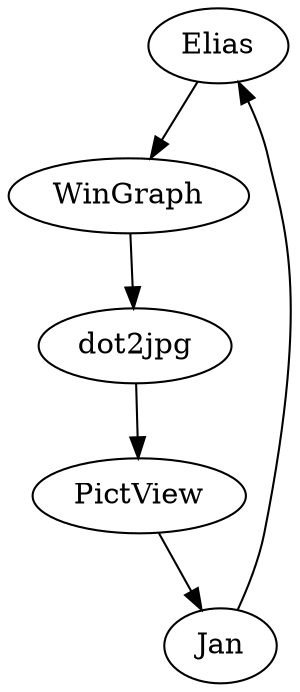digraph TestMe
{
  Elias -> WinGraph;
  WinGraph -> dot2jpg;
  dot2jpg -> PictView;
  PictView -> Jan;
  Jan -> Elias;
}